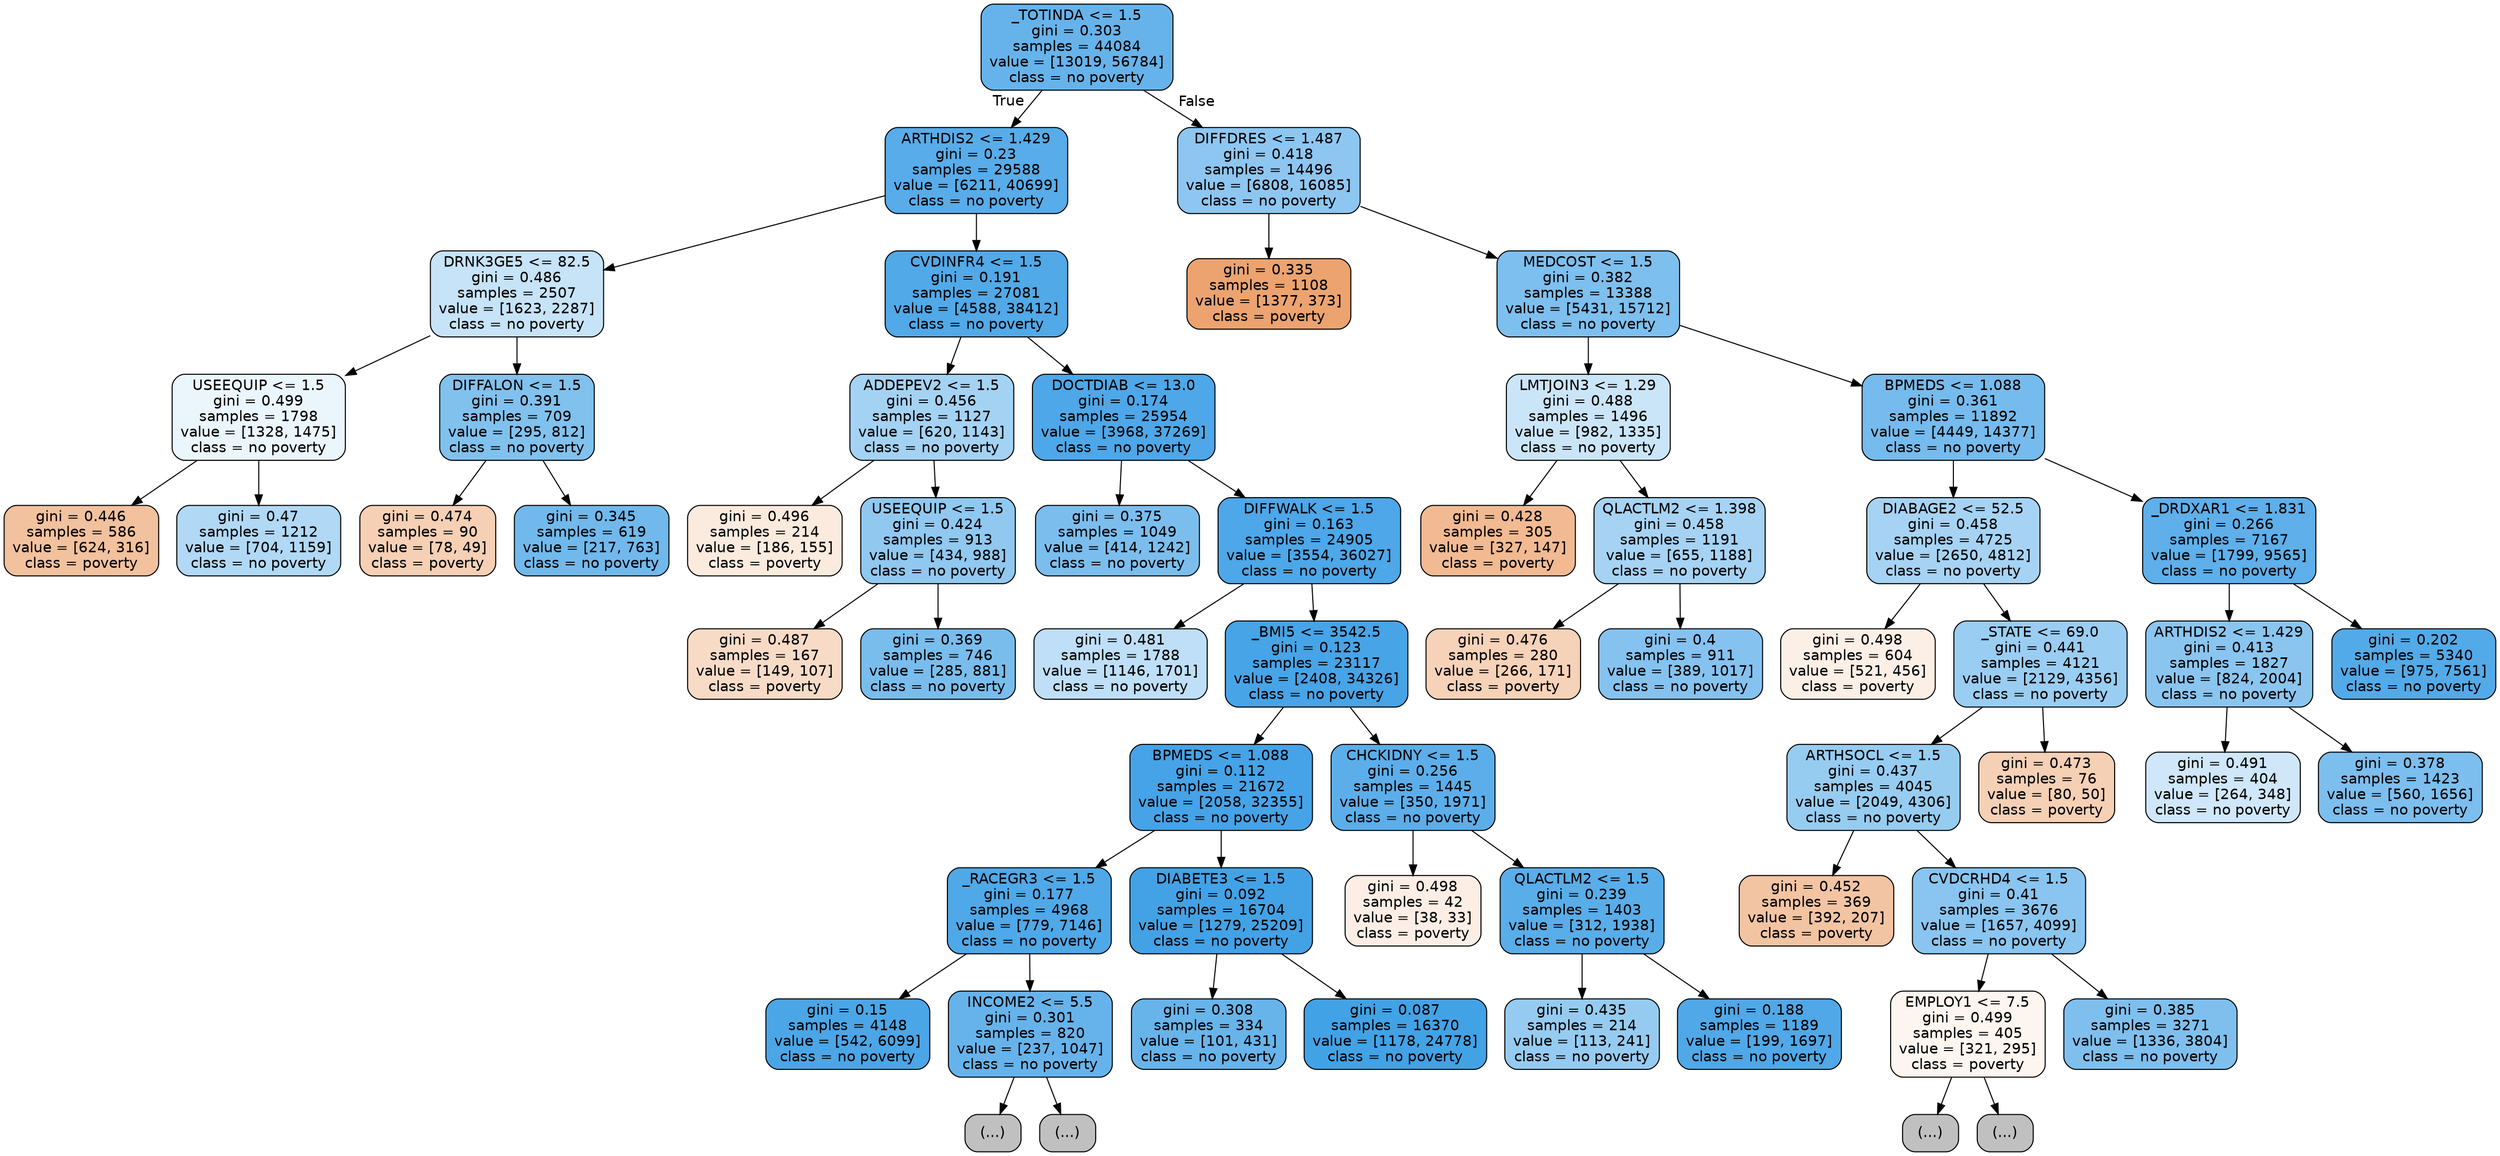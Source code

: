 digraph Tree {
node [shape=box, style="filled, rounded", color="black", fontname=helvetica] ;
edge [fontname=helvetica] ;
0 [label="_TOTINDA <= 1.5\ngini = 0.303\nsamples = 44084\nvalue = [13019, 56784]\nclass = no poverty", fillcolor="#66b3eb"] ;
1 [label="ARTHDIS2 <= 1.429\ngini = 0.23\nsamples = 29588\nvalue = [6211, 40699]\nclass = no poverty", fillcolor="#57ace9"] ;
0 -> 1 [labeldistance=2.5, labelangle=45, headlabel="True"] ;
5 [label="DRNK3GE5 <= 82.5\ngini = 0.486\nsamples = 2507\nvalue = [1623, 2287]\nclass = no poverty", fillcolor="#c6e3f7"] ;
1 -> 5 ;
25 [label="USEEQUIP <= 1.5\ngini = 0.499\nsamples = 1798\nvalue = [1328, 1475]\nclass = no poverty", fillcolor="#ebf5fc"] ;
5 -> 25 ;
27 [label="gini = 0.446\nsamples = 586\nvalue = [624, 316]\nclass = poverty", fillcolor="#f2c19d"] ;
25 -> 27 ;
28 [label="gini = 0.47\nsamples = 1212\nvalue = [704, 1159]\nclass = no poverty", fillcolor="#b1d9f5"] ;
25 -> 28 ;
26 [label="DIFFALON <= 1.5\ngini = 0.391\nsamples = 709\nvalue = [295, 812]\nclass = no poverty", fillcolor="#81c1ee"] ;
5 -> 26 ;
31 [label="gini = 0.474\nsamples = 90\nvalue = [78, 49]\nclass = poverty", fillcolor="#f5d0b5"] ;
26 -> 31 ;
32 [label="gini = 0.345\nsamples = 619\nvalue = [217, 763]\nclass = no poverty", fillcolor="#71b9ec"] ;
26 -> 32 ;
6 [label="CVDINFR4 <= 1.5\ngini = 0.191\nsamples = 27081\nvalue = [4588, 38412]\nclass = no poverty", fillcolor="#51a9e8"] ;
1 -> 6 ;
7 [label="ADDEPEV2 <= 1.5\ngini = 0.456\nsamples = 1127\nvalue = [620, 1143]\nclass = no poverty", fillcolor="#a4d2f3"] ;
6 -> 7 ;
33 [label="gini = 0.496\nsamples = 214\nvalue = [186, 155]\nclass = poverty", fillcolor="#fbeade"] ;
7 -> 33 ;
34 [label="USEEQUIP <= 1.5\ngini = 0.424\nsamples = 913\nvalue = [434, 988]\nclass = no poverty", fillcolor="#90c8f0"] ;
7 -> 34 ;
35 [label="gini = 0.487\nsamples = 167\nvalue = [149, 107]\nclass = poverty", fillcolor="#f8dbc7"] ;
34 -> 35 ;
36 [label="gini = 0.369\nsamples = 746\nvalue = [285, 881]\nclass = no poverty", fillcolor="#79bded"] ;
34 -> 36 ;
8 [label="DOCTDIAB <= 13.0\ngini = 0.174\nsamples = 25954\nvalue = [3968, 37269]\nclass = no poverty", fillcolor="#4ea7e8"] ;
6 -> 8 ;
17 [label="gini = 0.375\nsamples = 1049\nvalue = [414, 1242]\nclass = no poverty", fillcolor="#7bbeee"] ;
8 -> 17 ;
18 [label="DIFFWALK <= 1.5\ngini = 0.163\nsamples = 24905\nvalue = [3554, 36027]\nclass = no poverty", fillcolor="#4da7e8"] ;
8 -> 18 ;
19 [label="gini = 0.481\nsamples = 1788\nvalue = [1146, 1701]\nclass = no poverty", fillcolor="#bedff7"] ;
18 -> 19 ;
20 [label="_BMI5 <= 3542.5\ngini = 0.123\nsamples = 23117\nvalue = [2408, 34326]\nclass = no poverty", fillcolor="#47a4e7"] ;
18 -> 20 ;
29 [label="BPMEDS <= 1.088\ngini = 0.112\nsamples = 21672\nvalue = [2058, 32355]\nclass = no poverty", fillcolor="#46a3e7"] ;
20 -> 29 ;
39 [label="_RACEGR3 <= 1.5\ngini = 0.177\nsamples = 4968\nvalue = [779, 7146]\nclass = no poverty", fillcolor="#4fa8e8"] ;
29 -> 39 ;
41 [label="gini = 0.15\nsamples = 4148\nvalue = [542, 6099]\nclass = no poverty", fillcolor="#4ba6e7"] ;
39 -> 41 ;
42 [label="INCOME2 <= 5.5\ngini = 0.301\nsamples = 820\nvalue = [237, 1047]\nclass = no poverty", fillcolor="#66b3eb"] ;
39 -> 42 ;
57 [label="(...)", fillcolor="#C0C0C0"] ;
42 -> 57 ;
58 [label="(...)", fillcolor="#C0C0C0"] ;
42 -> 58 ;
40 [label="DIABETE3 <= 1.5\ngini = 0.092\nsamples = 16704\nvalue = [1279, 25209]\nclass = no poverty", fillcolor="#43a2e6"] ;
29 -> 40 ;
51 [label="gini = 0.308\nsamples = 334\nvalue = [101, 431]\nclass = no poverty", fillcolor="#67b4eb"] ;
40 -> 51 ;
52 [label="gini = 0.087\nsamples = 16370\nvalue = [1178, 24778]\nclass = no poverty", fillcolor="#42a2e6"] ;
40 -> 52 ;
30 [label="CHCKIDNY <= 1.5\ngini = 0.256\nsamples = 1445\nvalue = [350, 1971]\nclass = no poverty", fillcolor="#5caeea"] ;
20 -> 30 ;
53 [label="gini = 0.498\nsamples = 42\nvalue = [38, 33]\nclass = poverty", fillcolor="#fceee5"] ;
30 -> 53 ;
54 [label="QLACTLM2 <= 1.5\ngini = 0.239\nsamples = 1403\nvalue = [312, 1938]\nclass = no poverty", fillcolor="#59ade9"] ;
30 -> 54 ;
55 [label="gini = 0.435\nsamples = 214\nvalue = [113, 241]\nclass = no poverty", fillcolor="#96cbf1"] ;
54 -> 55 ;
56 [label="gini = 0.188\nsamples = 1189\nvalue = [199, 1697]\nclass = no poverty", fillcolor="#50a8e8"] ;
54 -> 56 ;
2 [label="DIFFDRES <= 1.487\ngini = 0.418\nsamples = 14496\nvalue = [6808, 16085]\nclass = no poverty", fillcolor="#8dc6f0"] ;
0 -> 2 [labeldistance=2.5, labelangle=-45, headlabel="False"] ;
3 [label="gini = 0.335\nsamples = 1108\nvalue = [1377, 373]\nclass = poverty", fillcolor="#eca36f"] ;
2 -> 3 ;
4 [label="MEDCOST <= 1.5\ngini = 0.382\nsamples = 13388\nvalue = [5431, 15712]\nclass = no poverty", fillcolor="#7dbfee"] ;
2 -> 4 ;
9 [label="LMTJOIN3 <= 1.29\ngini = 0.488\nsamples = 1496\nvalue = [982, 1335]\nclass = no poverty", fillcolor="#cbe5f8"] ;
4 -> 9 ;
15 [label="gini = 0.428\nsamples = 305\nvalue = [327, 147]\nclass = poverty", fillcolor="#f1ba92"] ;
9 -> 15 ;
16 [label="QLACTLM2 <= 1.398\ngini = 0.458\nsamples = 1191\nvalue = [655, 1188]\nclass = no poverty", fillcolor="#a6d3f3"] ;
9 -> 16 ;
21 [label="gini = 0.476\nsamples = 280\nvalue = [266, 171]\nclass = poverty", fillcolor="#f6d2b8"] ;
16 -> 21 ;
22 [label="gini = 0.4\nsamples = 911\nvalue = [389, 1017]\nclass = no poverty", fillcolor="#85c2ef"] ;
16 -> 22 ;
10 [label="BPMEDS <= 1.088\ngini = 0.361\nsamples = 11892\nvalue = [4449, 14377]\nclass = no poverty", fillcolor="#76bbed"] ;
4 -> 10 ;
11 [label="DIABAGE2 <= 52.5\ngini = 0.458\nsamples = 4725\nvalue = [2650, 4812]\nclass = no poverty", fillcolor="#a6d3f3"] ;
10 -> 11 ;
23 [label="gini = 0.498\nsamples = 604\nvalue = [521, 456]\nclass = poverty", fillcolor="#fcefe6"] ;
11 -> 23 ;
24 [label="_STATE <= 69.0\ngini = 0.441\nsamples = 4121\nvalue = [2129, 4356]\nclass = no poverty", fillcolor="#9acdf2"] ;
11 -> 24 ;
43 [label="ARTHSOCL <= 1.5\ngini = 0.437\nsamples = 4045\nvalue = [2049, 4306]\nclass = no poverty", fillcolor="#97ccf1"] ;
24 -> 43 ;
45 [label="gini = 0.452\nsamples = 369\nvalue = [392, 207]\nclass = poverty", fillcolor="#f3c4a2"] ;
43 -> 45 ;
46 [label="CVDCRHD4 <= 1.5\ngini = 0.41\nsamples = 3676\nvalue = [1657, 4099]\nclass = no poverty", fillcolor="#89c5f0"] ;
43 -> 46 ;
47 [label="EMPLOY1 <= 7.5\ngini = 0.499\nsamples = 405\nvalue = [321, 295]\nclass = poverty", fillcolor="#fdf5ef"] ;
46 -> 47 ;
49 [label="(...)", fillcolor="#C0C0C0"] ;
47 -> 49 ;
50 [label="(...)", fillcolor="#C0C0C0"] ;
47 -> 50 ;
48 [label="gini = 0.385\nsamples = 3271\nvalue = [1336, 3804]\nclass = no poverty", fillcolor="#7fbfee"] ;
46 -> 48 ;
44 [label="gini = 0.473\nsamples = 76\nvalue = [80, 50]\nclass = poverty", fillcolor="#f5d0b5"] ;
24 -> 44 ;
12 [label="_DRDXAR1 <= 1.831\ngini = 0.266\nsamples = 7167\nvalue = [1799, 9565]\nclass = no poverty", fillcolor="#5eafea"] ;
10 -> 12 ;
13 [label="ARTHDIS2 <= 1.429\ngini = 0.413\nsamples = 1827\nvalue = [824, 2004]\nclass = no poverty", fillcolor="#8ac5f0"] ;
12 -> 13 ;
37 [label="gini = 0.491\nsamples = 404\nvalue = [264, 348]\nclass = no poverty", fillcolor="#cfe7f9"] ;
13 -> 37 ;
38 [label="gini = 0.378\nsamples = 1423\nvalue = [560, 1656]\nclass = no poverty", fillcolor="#7cbeee"] ;
13 -> 38 ;
14 [label="gini = 0.202\nsamples = 5340\nvalue = [975, 7561]\nclass = no poverty", fillcolor="#53aae8"] ;
12 -> 14 ;
}